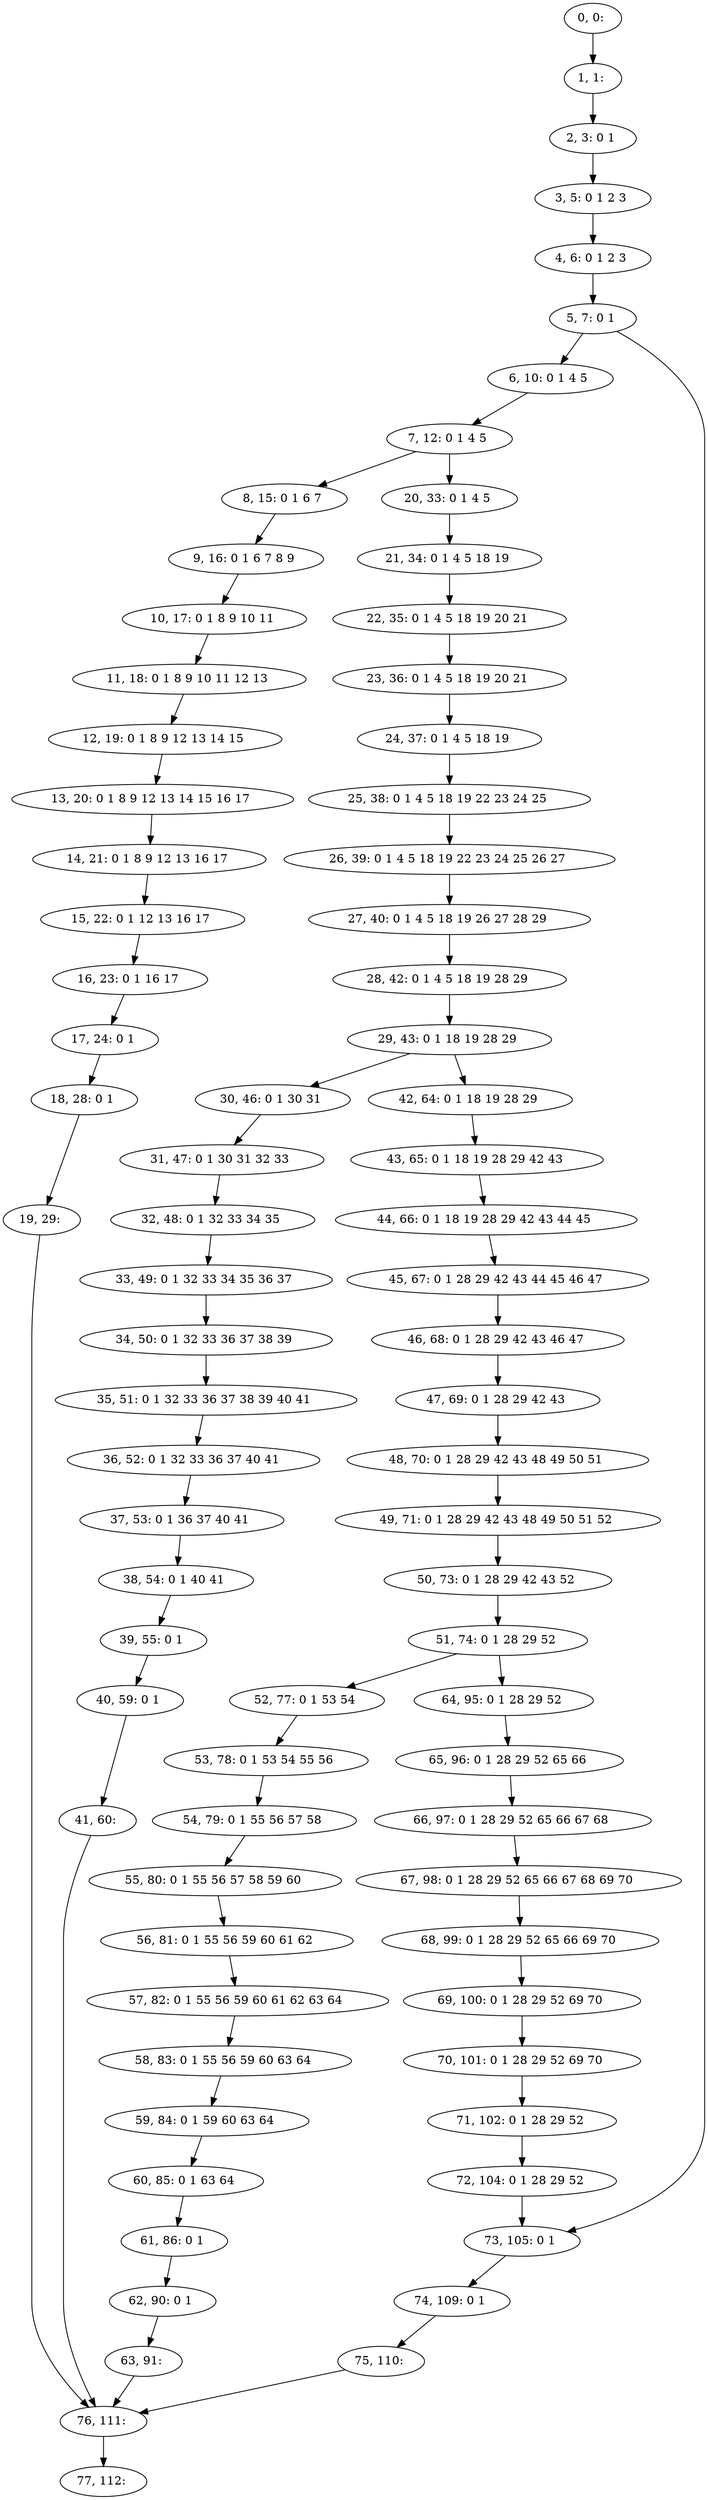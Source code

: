 digraph G {
0[label="0, 0: "];
1[label="1, 1: "];
2[label="2, 3: 0 1 "];
3[label="3, 5: 0 1 2 3 "];
4[label="4, 6: 0 1 2 3 "];
5[label="5, 7: 0 1 "];
6[label="6, 10: 0 1 4 5 "];
7[label="7, 12: 0 1 4 5 "];
8[label="8, 15: 0 1 6 7 "];
9[label="9, 16: 0 1 6 7 8 9 "];
10[label="10, 17: 0 1 8 9 10 11 "];
11[label="11, 18: 0 1 8 9 10 11 12 13 "];
12[label="12, 19: 0 1 8 9 12 13 14 15 "];
13[label="13, 20: 0 1 8 9 12 13 14 15 16 17 "];
14[label="14, 21: 0 1 8 9 12 13 16 17 "];
15[label="15, 22: 0 1 12 13 16 17 "];
16[label="16, 23: 0 1 16 17 "];
17[label="17, 24: 0 1 "];
18[label="18, 28: 0 1 "];
19[label="19, 29: "];
20[label="20, 33: 0 1 4 5 "];
21[label="21, 34: 0 1 4 5 18 19 "];
22[label="22, 35: 0 1 4 5 18 19 20 21 "];
23[label="23, 36: 0 1 4 5 18 19 20 21 "];
24[label="24, 37: 0 1 4 5 18 19 "];
25[label="25, 38: 0 1 4 5 18 19 22 23 24 25 "];
26[label="26, 39: 0 1 4 5 18 19 22 23 24 25 26 27 "];
27[label="27, 40: 0 1 4 5 18 19 26 27 28 29 "];
28[label="28, 42: 0 1 4 5 18 19 28 29 "];
29[label="29, 43: 0 1 18 19 28 29 "];
30[label="30, 46: 0 1 30 31 "];
31[label="31, 47: 0 1 30 31 32 33 "];
32[label="32, 48: 0 1 32 33 34 35 "];
33[label="33, 49: 0 1 32 33 34 35 36 37 "];
34[label="34, 50: 0 1 32 33 36 37 38 39 "];
35[label="35, 51: 0 1 32 33 36 37 38 39 40 41 "];
36[label="36, 52: 0 1 32 33 36 37 40 41 "];
37[label="37, 53: 0 1 36 37 40 41 "];
38[label="38, 54: 0 1 40 41 "];
39[label="39, 55: 0 1 "];
40[label="40, 59: 0 1 "];
41[label="41, 60: "];
42[label="42, 64: 0 1 18 19 28 29 "];
43[label="43, 65: 0 1 18 19 28 29 42 43 "];
44[label="44, 66: 0 1 18 19 28 29 42 43 44 45 "];
45[label="45, 67: 0 1 28 29 42 43 44 45 46 47 "];
46[label="46, 68: 0 1 28 29 42 43 46 47 "];
47[label="47, 69: 0 1 28 29 42 43 "];
48[label="48, 70: 0 1 28 29 42 43 48 49 50 51 "];
49[label="49, 71: 0 1 28 29 42 43 48 49 50 51 52 "];
50[label="50, 73: 0 1 28 29 42 43 52 "];
51[label="51, 74: 0 1 28 29 52 "];
52[label="52, 77: 0 1 53 54 "];
53[label="53, 78: 0 1 53 54 55 56 "];
54[label="54, 79: 0 1 55 56 57 58 "];
55[label="55, 80: 0 1 55 56 57 58 59 60 "];
56[label="56, 81: 0 1 55 56 59 60 61 62 "];
57[label="57, 82: 0 1 55 56 59 60 61 62 63 64 "];
58[label="58, 83: 0 1 55 56 59 60 63 64 "];
59[label="59, 84: 0 1 59 60 63 64 "];
60[label="60, 85: 0 1 63 64 "];
61[label="61, 86: 0 1 "];
62[label="62, 90: 0 1 "];
63[label="63, 91: "];
64[label="64, 95: 0 1 28 29 52 "];
65[label="65, 96: 0 1 28 29 52 65 66 "];
66[label="66, 97: 0 1 28 29 52 65 66 67 68 "];
67[label="67, 98: 0 1 28 29 52 65 66 67 68 69 70 "];
68[label="68, 99: 0 1 28 29 52 65 66 69 70 "];
69[label="69, 100: 0 1 28 29 52 69 70 "];
70[label="70, 101: 0 1 28 29 52 69 70 "];
71[label="71, 102: 0 1 28 29 52 "];
72[label="72, 104: 0 1 28 29 52 "];
73[label="73, 105: 0 1 "];
74[label="74, 109: 0 1 "];
75[label="75, 110: "];
76[label="76, 111: "];
77[label="77, 112: "];
0->1 ;
1->2 ;
2->3 ;
3->4 ;
4->5 ;
5->6 ;
5->73 ;
6->7 ;
7->8 ;
7->20 ;
8->9 ;
9->10 ;
10->11 ;
11->12 ;
12->13 ;
13->14 ;
14->15 ;
15->16 ;
16->17 ;
17->18 ;
18->19 ;
19->76 ;
20->21 ;
21->22 ;
22->23 ;
23->24 ;
24->25 ;
25->26 ;
26->27 ;
27->28 ;
28->29 ;
29->30 ;
29->42 ;
30->31 ;
31->32 ;
32->33 ;
33->34 ;
34->35 ;
35->36 ;
36->37 ;
37->38 ;
38->39 ;
39->40 ;
40->41 ;
41->76 ;
42->43 ;
43->44 ;
44->45 ;
45->46 ;
46->47 ;
47->48 ;
48->49 ;
49->50 ;
50->51 ;
51->52 ;
51->64 ;
52->53 ;
53->54 ;
54->55 ;
55->56 ;
56->57 ;
57->58 ;
58->59 ;
59->60 ;
60->61 ;
61->62 ;
62->63 ;
63->76 ;
64->65 ;
65->66 ;
66->67 ;
67->68 ;
68->69 ;
69->70 ;
70->71 ;
71->72 ;
72->73 ;
73->74 ;
74->75 ;
75->76 ;
76->77 ;
}
